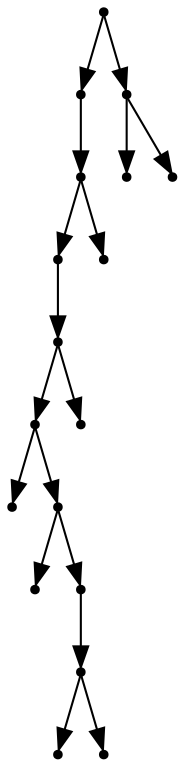 digraph {
  17 [shape=point];
  13 [shape=point];
  12 [shape=point];
  10 [shape=point];
  9 [shape=point];
  7 [shape=point];
  0 [shape=point];
  6 [shape=point];
  1 [shape=point];
  5 [shape=point];
  4 [shape=point];
  2 [shape=point];
  3 [shape=point];
  8 [shape=point];
  11 [shape=point];
  16 [shape=point];
  14 [shape=point];
  15 [shape=point];
17 -> 13;
13 -> 12;
12 -> 10;
10 -> 9;
9 -> 7;
7 -> 0;
7 -> 6;
6 -> 1;
6 -> 5;
5 -> 4;
4 -> 2;
4 -> 3;
9 -> 8;
12 -> 11;
17 -> 16;
16 -> 14;
16 -> 15;
}
